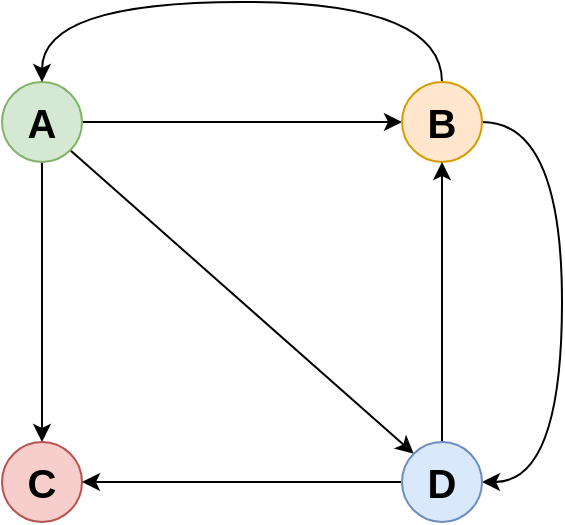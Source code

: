 <mxfile version="12.9.9" type="device"><diagram id="-bVl-VM-ZwittK2ZzSe1" name="Page-1"><mxGraphModel dx="1038" dy="548" grid="1" gridSize="10" guides="1" tooltips="1" connect="1" arrows="1" fold="1" page="1" pageScale="1" pageWidth="827" pageHeight="1169" math="0" shadow="0"><root><mxCell id="0"/><mxCell id="1" parent="0"/><mxCell id="z2Pgx-shLPSblRwyEzq9-5" value="" style="edgeStyle=orthogonalEdgeStyle;rounded=0;orthogonalLoop=1;jettySize=auto;html=1;exitX=1;exitY=0.5;exitDx=0;exitDy=0;entryX=0;entryY=0.5;entryDx=0;entryDy=0;fontSize=20;" edge="1" parent="1" source="z2Pgx-shLPSblRwyEzq9-1" target="z2Pgx-shLPSblRwyEzq9-2"><mxGeometry relative="1" as="geometry"/></mxCell><mxCell id="z2Pgx-shLPSblRwyEzq9-6" value="" style="rounded=0;orthogonalLoop=1;jettySize=auto;html=1;exitX=1;exitY=1;exitDx=0;exitDy=0;entryX=0;entryY=0;entryDx=0;entryDy=0;fontSize=20;" edge="1" parent="1" source="z2Pgx-shLPSblRwyEzq9-1" target="z2Pgx-shLPSblRwyEzq9-4"><mxGeometry relative="1" as="geometry"/></mxCell><mxCell id="z2Pgx-shLPSblRwyEzq9-7" value="" style="edgeStyle=none;rounded=0;orthogonalLoop=1;jettySize=auto;html=1;exitX=0.5;exitY=1;exitDx=0;exitDy=0;entryX=0.5;entryY=0;entryDx=0;entryDy=0;fontSize=20;" edge="1" parent="1" source="z2Pgx-shLPSblRwyEzq9-1" target="z2Pgx-shLPSblRwyEzq9-3"><mxGeometry relative="1" as="geometry"/></mxCell><mxCell id="z2Pgx-shLPSblRwyEzq9-1" value="A" style="ellipse;whiteSpace=wrap;html=1;aspect=fixed;fontStyle=1;fontSize=20;fillColor=#d5e8d4;strokeColor=#82b366;" vertex="1" parent="1"><mxGeometry x="160" y="110" width="40" height="40" as="geometry"/></mxCell><mxCell id="z2Pgx-shLPSblRwyEzq9-10" value="" style="edgeStyle=orthogonalEdgeStyle;curved=1;rounded=0;orthogonalLoop=1;jettySize=auto;html=1;exitX=1;exitY=0.5;exitDx=0;exitDy=0;entryX=1;entryY=0.5;entryDx=0;entryDy=0;fontSize=20;" edge="1" parent="1" source="z2Pgx-shLPSblRwyEzq9-2" target="z2Pgx-shLPSblRwyEzq9-4"><mxGeometry relative="1" as="geometry"><Array as="points"><mxPoint x="440" y="130"/><mxPoint x="440" y="310"/></Array></mxGeometry></mxCell><mxCell id="z2Pgx-shLPSblRwyEzq9-11" value="" style="edgeStyle=orthogonalEdgeStyle;curved=1;rounded=0;orthogonalLoop=1;jettySize=auto;html=1;exitX=0.5;exitY=0;exitDx=0;exitDy=0;entryX=0.5;entryY=0;entryDx=0;entryDy=0;fontSize=20;" edge="1" parent="1" source="z2Pgx-shLPSblRwyEzq9-2" target="z2Pgx-shLPSblRwyEzq9-1"><mxGeometry relative="1" as="geometry"><Array as="points"><mxPoint x="380" y="70"/><mxPoint x="180" y="70"/></Array></mxGeometry></mxCell><mxCell id="z2Pgx-shLPSblRwyEzq9-2" value="B" style="ellipse;whiteSpace=wrap;html=1;aspect=fixed;fontStyle=1;fontSize=20;fillColor=#ffe6cc;strokeColor=#d79b00;" vertex="1" parent="1"><mxGeometry x="360" y="110" width="40" height="40" as="geometry"/></mxCell><mxCell id="z2Pgx-shLPSblRwyEzq9-3" value="C" style="ellipse;whiteSpace=wrap;html=1;aspect=fixed;fontStyle=1;fontSize=20;fillColor=#f8cecc;strokeColor=#b85450;" vertex="1" parent="1"><mxGeometry x="160" y="290" width="40" height="40" as="geometry"/></mxCell><mxCell id="z2Pgx-shLPSblRwyEzq9-8" value="" style="edgeStyle=none;rounded=0;orthogonalLoop=1;jettySize=auto;html=1;exitX=0;exitY=0.5;exitDx=0;exitDy=0;entryX=1;entryY=0.5;entryDx=0;entryDy=0;fontSize=20;" edge="1" parent="1" source="z2Pgx-shLPSblRwyEzq9-4" target="z2Pgx-shLPSblRwyEzq9-3"><mxGeometry relative="1" as="geometry"/></mxCell><mxCell id="z2Pgx-shLPSblRwyEzq9-9" value="" style="edgeStyle=none;rounded=0;orthogonalLoop=1;jettySize=auto;html=1;exitX=0.5;exitY=0;exitDx=0;exitDy=0;entryX=0.5;entryY=1;entryDx=0;entryDy=0;fontSize=20;" edge="1" parent="1" source="z2Pgx-shLPSblRwyEzq9-4" target="z2Pgx-shLPSblRwyEzq9-2"><mxGeometry relative="1" as="geometry"/></mxCell><mxCell id="z2Pgx-shLPSblRwyEzq9-4" value="D" style="ellipse;whiteSpace=wrap;html=1;aspect=fixed;fontStyle=1;fontSize=20;fillColor=#dae8fc;strokeColor=#6c8ebf;" vertex="1" parent="1"><mxGeometry x="360" y="290" width="40" height="40" as="geometry"/></mxCell></root></mxGraphModel></diagram></mxfile>